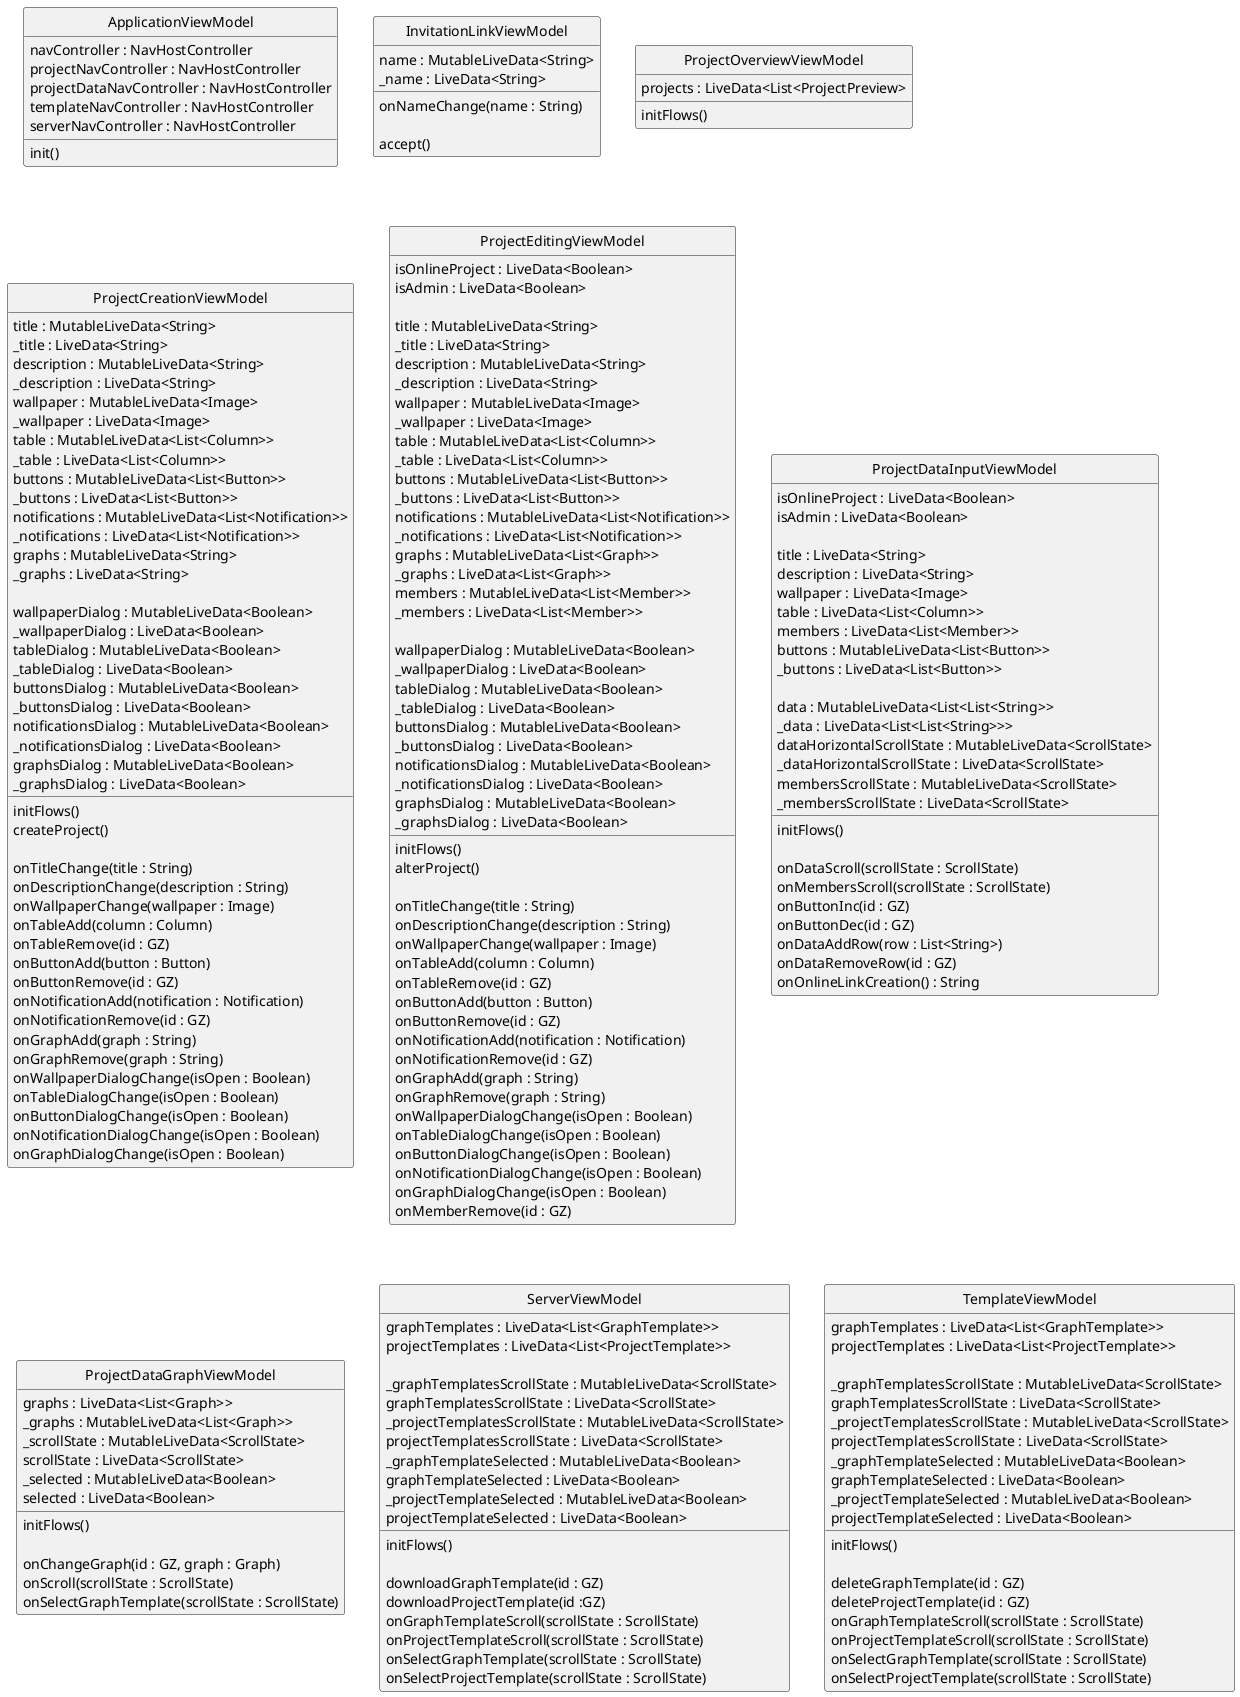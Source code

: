@startuml

skinparam monochrome true
skinparam shadowing false
skinparam genericDisplay old
skinparam classAttributeIconSize 0
hide circle


class ApplicationViewModel {

    navController : NavHostController
    projectNavController : NavHostController
    projectDataNavController : NavHostController
    templateNavController : NavHostController
    serverNavController : NavHostController

    init()
}

class InvitationLinkViewModel {

    name : MutableLiveData<String>
    _name : LiveData<String>

    onNameChange(name : String)

    accept()
}



class ProjectOverviewViewModel {
    projects : LiveData<List<ProjectPreview>

    initFlows()
}

class ProjectCreationViewModel {
    title : MutableLiveData<String>
    _title : LiveData<String>
    description : MutableLiveData<String>
    _description : LiveData<String>
    wallpaper : MutableLiveData<Image>
    _wallpaper : LiveData<Image>
    table : MutableLiveData<List<Column>>
    _table : LiveData<List<Column>>
    buttons : MutableLiveData<List<Button>>
    _buttons : LiveData<List<Button>>
    notifications : MutableLiveData<List<Notification>>
    _notifications : LiveData<List<Notification>>
    graphs : MutableLiveData<String>
    _graphs : LiveData<String>

    wallpaperDialog : MutableLiveData<Boolean>
    _wallpaperDialog : LiveData<Boolean>
    tableDialog : MutableLiveData<Boolean>
    _tableDialog : LiveData<Boolean>
    buttonsDialog : MutableLiveData<Boolean>
    _buttonsDialog : LiveData<Boolean>
    notificationsDialog : MutableLiveData<Boolean>
    _notificationsDialog : LiveData<Boolean>
    graphsDialog : MutableLiveData<Boolean>
    _graphsDialog : LiveData<Boolean>

    initFlows()
    createProject()

    onTitleChange(title : String)
    onDescriptionChange(description : String)
    onWallpaperChange(wallpaper : Image)
    onTableAdd(column : Column)
    onTableRemove(id : GZ)
    onButtonAdd(button : Button)
    onButtonRemove(id : GZ)
    onNotificationAdd(notification : Notification)
    onNotificationRemove(id : GZ)
    onGraphAdd(graph : String)
    onGraphRemove(graph : String)
    onWallpaperDialogChange(isOpen : Boolean)
    onTableDialogChange(isOpen : Boolean)
    onButtonDialogChange(isOpen : Boolean)
    onNotificationDialogChange(isOpen : Boolean)
    onGraphDialogChange(isOpen : Boolean)
}

class ProjectEditingViewModel {

    isOnlineProject : LiveData<Boolean>
    isAdmin : LiveData<Boolean>

    title : MutableLiveData<String>
    _title : LiveData<String>
    description : MutableLiveData<String>
    _description : LiveData<String>
    wallpaper : MutableLiveData<Image>
    _wallpaper : LiveData<Image>
    table : MutableLiveData<List<Column>>
    _table : LiveData<List<Column>>
    buttons : MutableLiveData<List<Button>>
    _buttons : LiveData<List<Button>>
    notifications : MutableLiveData<List<Notification>>
    _notifications : LiveData<List<Notification>>
    graphs : MutableLiveData<List<Graph>>
    _graphs : LiveData<List<Graph>>
    members : MutableLiveData<List<Member>>
    _members : LiveData<List<Member>>

    wallpaperDialog : MutableLiveData<Boolean>
    _wallpaperDialog : LiveData<Boolean>
    tableDialog : MutableLiveData<Boolean>
    _tableDialog : LiveData<Boolean>
    buttonsDialog : MutableLiveData<Boolean>
    _buttonsDialog : LiveData<Boolean>
    notificationsDialog : MutableLiveData<Boolean>
    _notificationsDialog : LiveData<Boolean>
    graphsDialog : MutableLiveData<Boolean>
    _graphsDialog : LiveData<Boolean>

    initFlows()
    alterProject()

    onTitleChange(title : String)
    onDescriptionChange(description : String)
    onWallpaperChange(wallpaper : Image)
    onTableAdd(column : Column)
    onTableRemove(id : GZ)
    onButtonAdd(button : Button)
    onButtonRemove(id : GZ)
    onNotificationAdd(notification : Notification)
    onNotificationRemove(id : GZ)
    onGraphAdd(graph : String)
    onGraphRemove(graph : String)
    onWallpaperDialogChange(isOpen : Boolean)
    onTableDialogChange(isOpen : Boolean)
    onButtonDialogChange(isOpen : Boolean)
    onNotificationDialogChange(isOpen : Boolean)
    onGraphDialogChange(isOpen : Boolean)
    onMemberRemove(id : GZ)
}

class ProjectDataInputViewModel {

    isOnlineProject : LiveData<Boolean>
    isAdmin : LiveData<Boolean>

    title : LiveData<String>
    description : LiveData<String>
    wallpaper : LiveData<Image>
    table : LiveData<List<Column>>
    members : LiveData<List<Member>>
    buttons : MutableLiveData<List<Button>>
    _buttons : LiveData<List<Button>>

    data : MutableLiveData<List<List<String>>
    _data : LiveData<List<List<String>>>
    dataHorizontalScrollState : MutableLiveData<ScrollState>
    _dataHorizontalScrollState : LiveData<ScrollState>
    membersScrollState : MutableLiveData<ScrollState>
    _membersScrollState : LiveData<ScrollState>

    initFlows()

    onDataScroll(scrollState : ScrollState)
    onMembersScroll(scrollState : ScrollState)
    onButtonInc(id : GZ)
    onButtonDec(id : GZ)
    onDataAddRow(row : List<String>)
    onDataRemoveRow(id : GZ)
    onOnlineLinkCreation() : String
}

class ProjectDataGraphViewModel {

    graphs : LiveData<List<Graph>>
    _graphs : MutableLiveData<List<Graph>>
    _scrollState : MutableLiveData<ScrollState>
    scrollState : LiveData<ScrollState>
    _selected : MutableLiveData<Boolean>
    selected : LiveData<Boolean>

    initFlows()

    onChangeGraph(id : GZ, graph : Graph)
    onScroll(scrollState : ScrollState)
    onSelectGraphTemplate(scrollState : ScrollState)

}

class ServerViewModel {
    graphTemplates : LiveData<List<GraphTemplate>>
    projectTemplates : LiveData<List<ProjectTemplate>>

    _graphTemplatesScrollState : MutableLiveData<ScrollState>
    graphTemplatesScrollState : LiveData<ScrollState>
    _projectTemplatesScrollState : MutableLiveData<ScrollState>
    projectTemplatesScrollState : LiveData<ScrollState>
    _graphTemplateSelected : MutableLiveData<Boolean>
    graphTemplateSelected : LiveData<Boolean>
    _projectTemplateSelected : MutableLiveData<Boolean>
    projectTemplateSelected : LiveData<Boolean>

    initFlows()

    downloadGraphTemplate(id : GZ)
    downloadProjectTemplate(id :GZ)
    onGraphTemplateScroll(scrollState : ScrollState)
    onProjectTemplateScroll(scrollState : ScrollState)
    onSelectGraphTemplate(scrollState : ScrollState)
    onSelectProjectTemplate(scrollState : ScrollState)
}

class TemplateViewModel {
    graphTemplates : LiveData<List<GraphTemplate>>
    projectTemplates : LiveData<List<ProjectTemplate>>

    _graphTemplatesScrollState : MutableLiveData<ScrollState>
    graphTemplatesScrollState : LiveData<ScrollState>
    _projectTemplatesScrollState : MutableLiveData<ScrollState>
    projectTemplatesScrollState : LiveData<ScrollState>
    _graphTemplateSelected : MutableLiveData<Boolean>
    graphTemplateSelected : LiveData<Boolean>
    _projectTemplateSelected : MutableLiveData<Boolean>
    projectTemplateSelected : LiveData<Boolean>

    initFlows()

    deleteGraphTemplate(id : GZ)
    deleteProjectTemplate(id : GZ)
    onGraphTemplateScroll(scrollState : ScrollState)
    onProjectTemplateScroll(scrollState : ScrollState)
    onSelectGraphTemplate(scrollState : ScrollState)
    onSelectProjectTemplate(scrollState : ScrollState)
}

@enduml